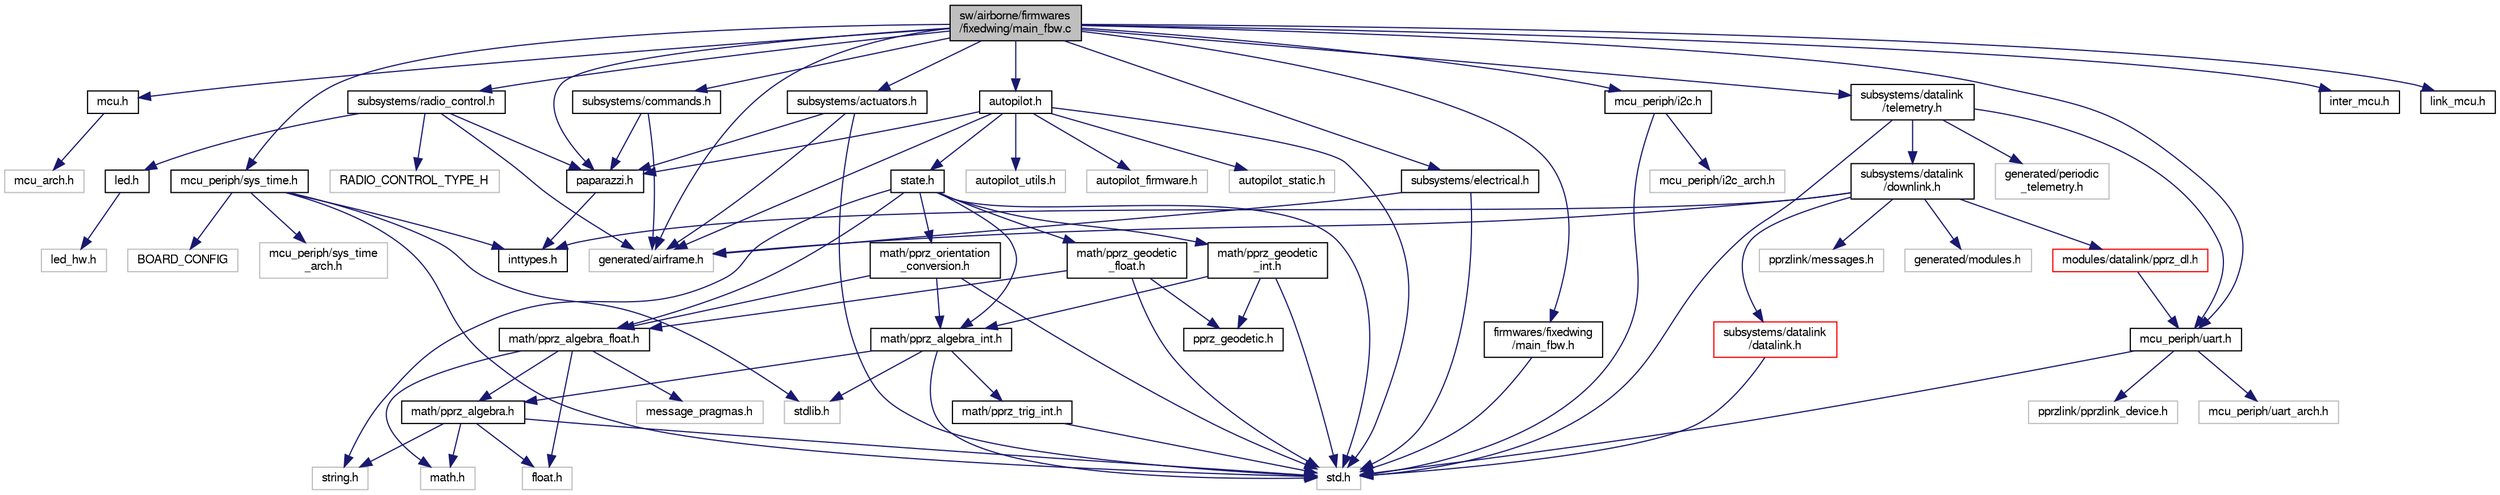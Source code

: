digraph "sw/airborne/firmwares/fixedwing/main_fbw.c"
{
  edge [fontname="FreeSans",fontsize="10",labelfontname="FreeSans",labelfontsize="10"];
  node [fontname="FreeSans",fontsize="10",shape=record];
  Node1 [label="sw/airborne/firmwares\l/fixedwing/main_fbw.c",height=0.2,width=0.4,color="black", fillcolor="grey75", style="filled", fontcolor="black"];
  Node1 -> Node2 [color="midnightblue",fontsize="10",style="solid",fontname="FreeSans"];
  Node2 [label="firmwares/fixedwing\l/main_fbw.h",height=0.2,width=0.4,color="black", fillcolor="white", style="filled",URL="$fixedwing_2main__fbw_8h.html",tooltip="FBW ( FlyByWire ) process API. "];
  Node2 -> Node3 [color="midnightblue",fontsize="10",style="solid",fontname="FreeSans"];
  Node3 [label="std.h",height=0.2,width=0.4,color="grey75", fillcolor="white", style="filled"];
  Node1 -> Node4 [color="midnightblue",fontsize="10",style="solid",fontname="FreeSans"];
  Node4 [label="generated/airframe.h",height=0.2,width=0.4,color="grey75", fillcolor="white", style="filled"];
  Node1 -> Node5 [color="midnightblue",fontsize="10",style="solid",fontname="FreeSans"];
  Node5 [label="mcu.h",height=0.2,width=0.4,color="black", fillcolor="white", style="filled",URL="$mcu_8h.html",tooltip="Arch independent mcu ( Micro Controller Unit ) utilities. "];
  Node5 -> Node6 [color="midnightblue",fontsize="10",style="solid",fontname="FreeSans"];
  Node6 [label="mcu_arch.h",height=0.2,width=0.4,color="grey75", fillcolor="white", style="filled"];
  Node1 -> Node7 [color="midnightblue",fontsize="10",style="solid",fontname="FreeSans"];
  Node7 [label="mcu_periph/sys_time.h",height=0.2,width=0.4,color="black", fillcolor="white", style="filled",URL="$sys__time_8h.html",tooltip="Architecture independent timing functions. "];
  Node7 -> Node8 [color="midnightblue",fontsize="10",style="solid",fontname="FreeSans"];
  Node8 [label="inttypes.h",height=0.2,width=0.4,color="black", fillcolor="white", style="filled",URL="$inttypes_8h.html"];
  Node7 -> Node9 [color="midnightblue",fontsize="10",style="solid",fontname="FreeSans"];
  Node9 [label="stdlib.h",height=0.2,width=0.4,color="grey75", fillcolor="white", style="filled"];
  Node7 -> Node3 [color="midnightblue",fontsize="10",style="solid",fontname="FreeSans"];
  Node7 -> Node10 [color="midnightblue",fontsize="10",style="solid",fontname="FreeSans"];
  Node10 [label="BOARD_CONFIG",height=0.2,width=0.4,color="grey75", fillcolor="white", style="filled"];
  Node7 -> Node11 [color="midnightblue",fontsize="10",style="solid",fontname="FreeSans"];
  Node11 [label="mcu_periph/sys_time\l_arch.h",height=0.2,width=0.4,color="grey75", fillcolor="white", style="filled"];
  Node1 -> Node12 [color="midnightblue",fontsize="10",style="solid",fontname="FreeSans"];
  Node12 [label="subsystems/commands.h",height=0.2,width=0.4,color="black", fillcolor="white", style="filled",URL="$commands_8h.html",tooltip="Hardware independent code for commands handling. "];
  Node12 -> Node13 [color="midnightblue",fontsize="10",style="solid",fontname="FreeSans"];
  Node13 [label="paparazzi.h",height=0.2,width=0.4,color="black", fillcolor="white", style="filled",URL="$paparazzi_8h.html"];
  Node13 -> Node8 [color="midnightblue",fontsize="10",style="solid",fontname="FreeSans"];
  Node12 -> Node4 [color="midnightblue",fontsize="10",style="solid",fontname="FreeSans"];
  Node1 -> Node14 [color="midnightblue",fontsize="10",style="solid",fontname="FreeSans"];
  Node14 [label="subsystems/actuators.h",height=0.2,width=0.4,color="black", fillcolor="white", style="filled",URL="$subsystems_2actuators_8h.html",tooltip="Hardware independent API for actuators (servos, motor controllers). "];
  Node14 -> Node13 [color="midnightblue",fontsize="10",style="solid",fontname="FreeSans"];
  Node14 -> Node3 [color="midnightblue",fontsize="10",style="solid",fontname="FreeSans"];
  Node14 -> Node4 [color="midnightblue",fontsize="10",style="solid",fontname="FreeSans"];
  Node1 -> Node15 [color="midnightblue",fontsize="10",style="solid",fontname="FreeSans"];
  Node15 [label="subsystems/electrical.h",height=0.2,width=0.4,color="black", fillcolor="white", style="filled",URL="$electrical_8h.html",tooltip="Interface for electrical status: supply voltage, current, battery status, etc. "];
  Node15 -> Node3 [color="midnightblue",fontsize="10",style="solid",fontname="FreeSans"];
  Node15 -> Node4 [color="midnightblue",fontsize="10",style="solid",fontname="FreeSans"];
  Node1 -> Node16 [color="midnightblue",fontsize="10",style="solid",fontname="FreeSans"];
  Node16 [label="subsystems/radio_control.h",height=0.2,width=0.4,color="black", fillcolor="white", style="filled",URL="$radio__control_8h.html"];
  Node16 -> Node17 [color="midnightblue",fontsize="10",style="solid",fontname="FreeSans"];
  Node17 [label="led.h",height=0.2,width=0.4,color="black", fillcolor="white", style="filled",URL="$led_8h.html",tooltip="arch independent LED (Light Emitting Diodes) API "];
  Node17 -> Node18 [color="midnightblue",fontsize="10",style="solid",fontname="FreeSans"];
  Node18 [label="led_hw.h",height=0.2,width=0.4,color="grey75", fillcolor="white", style="filled"];
  Node16 -> Node4 [color="midnightblue",fontsize="10",style="solid",fontname="FreeSans"];
  Node16 -> Node13 [color="midnightblue",fontsize="10",style="solid",fontname="FreeSans"];
  Node16 -> Node19 [color="midnightblue",fontsize="10",style="solid",fontname="FreeSans"];
  Node19 [label="RADIO_CONTROL_TYPE_H",height=0.2,width=0.4,color="grey75", fillcolor="white", style="filled"];
  Node1 -> Node20 [color="midnightblue",fontsize="10",style="solid",fontname="FreeSans"];
  Node20 [label="autopilot.h",height=0.2,width=0.4,color="black", fillcolor="white", style="filled",URL="$autopilot_8h.html",tooltip="Core autopilot interface common to all firmwares. "];
  Node20 -> Node3 [color="midnightblue",fontsize="10",style="solid",fontname="FreeSans"];
  Node20 -> Node13 [color="midnightblue",fontsize="10",style="solid",fontname="FreeSans"];
  Node20 -> Node4 [color="midnightblue",fontsize="10",style="solid",fontname="FreeSans"];
  Node20 -> Node21 [color="midnightblue",fontsize="10",style="solid",fontname="FreeSans"];
  Node21 [label="state.h",height=0.2,width=0.4,color="black", fillcolor="white", style="filled",URL="$state_8h.html",tooltip="API to get/set the generic vehicle states. "];
  Node21 -> Node22 [color="midnightblue",fontsize="10",style="solid",fontname="FreeSans"];
  Node22 [label="math/pprz_algebra_int.h",height=0.2,width=0.4,color="black", fillcolor="white", style="filled",URL="$pprz__algebra__int_8h.html",tooltip="Paparazzi fixed point algebra. "];
  Node22 -> Node3 [color="midnightblue",fontsize="10",style="solid",fontname="FreeSans"];
  Node22 -> Node23 [color="midnightblue",fontsize="10",style="solid",fontname="FreeSans"];
  Node23 [label="math/pprz_algebra.h",height=0.2,width=0.4,color="black", fillcolor="white", style="filled",URL="$pprz__algebra_8h.html",tooltip="Paparazzi generic algebra macros. "];
  Node23 -> Node24 [color="midnightblue",fontsize="10",style="solid",fontname="FreeSans"];
  Node24 [label="float.h",height=0.2,width=0.4,color="grey75", fillcolor="white", style="filled"];
  Node23 -> Node25 [color="midnightblue",fontsize="10",style="solid",fontname="FreeSans"];
  Node25 [label="string.h",height=0.2,width=0.4,color="grey75", fillcolor="white", style="filled"];
  Node23 -> Node3 [color="midnightblue",fontsize="10",style="solid",fontname="FreeSans"];
  Node23 -> Node26 [color="midnightblue",fontsize="10",style="solid",fontname="FreeSans"];
  Node26 [label="math.h",height=0.2,width=0.4,color="grey75", fillcolor="white", style="filled"];
  Node22 -> Node27 [color="midnightblue",fontsize="10",style="solid",fontname="FreeSans"];
  Node27 [label="math/pprz_trig_int.h",height=0.2,width=0.4,color="black", fillcolor="white", style="filled",URL="$pprz__trig__int_8h.html",tooltip="Paparazzi fixed point trig functions. "];
  Node27 -> Node3 [color="midnightblue",fontsize="10",style="solid",fontname="FreeSans"];
  Node22 -> Node9 [color="midnightblue",fontsize="10",style="solid",fontname="FreeSans"];
  Node21 -> Node28 [color="midnightblue",fontsize="10",style="solid",fontname="FreeSans"];
  Node28 [label="math/pprz_algebra_float.h",height=0.2,width=0.4,color="black", fillcolor="white", style="filled",URL="$pprz__algebra__float_8h.html",tooltip="Paparazzi floating point algebra. "];
  Node28 -> Node23 [color="midnightblue",fontsize="10",style="solid",fontname="FreeSans"];
  Node28 -> Node29 [color="midnightblue",fontsize="10",style="solid",fontname="FreeSans"];
  Node29 [label="message_pragmas.h",height=0.2,width=0.4,color="grey75", fillcolor="white", style="filled"];
  Node28 -> Node26 [color="midnightblue",fontsize="10",style="solid",fontname="FreeSans"];
  Node28 -> Node24 [color="midnightblue",fontsize="10",style="solid",fontname="FreeSans"];
  Node21 -> Node30 [color="midnightblue",fontsize="10",style="solid",fontname="FreeSans"];
  Node30 [label="math/pprz_geodetic\l_int.h",height=0.2,width=0.4,color="black", fillcolor="white", style="filled",URL="$pprz__geodetic__int_8h.html",tooltip="Paparazzi fixed point math for geodetic calculations. "];
  Node30 -> Node31 [color="midnightblue",fontsize="10",style="solid",fontname="FreeSans"];
  Node31 [label="pprz_geodetic.h",height=0.2,width=0.4,color="black", fillcolor="white", style="filled",URL="$pprz__geodetic_8h.html",tooltip="Paparazzi generic macros for geodetic calculations. "];
  Node30 -> Node3 [color="midnightblue",fontsize="10",style="solid",fontname="FreeSans"];
  Node30 -> Node22 [color="midnightblue",fontsize="10",style="solid",fontname="FreeSans"];
  Node21 -> Node32 [color="midnightblue",fontsize="10",style="solid",fontname="FreeSans"];
  Node32 [label="math/pprz_geodetic\l_float.h",height=0.2,width=0.4,color="black", fillcolor="white", style="filled",URL="$pprz__geodetic__float_8h.html",tooltip="Paparazzi floating point math for geodetic calculations. "];
  Node32 -> Node31 [color="midnightblue",fontsize="10",style="solid",fontname="FreeSans"];
  Node32 -> Node28 [color="midnightblue",fontsize="10",style="solid",fontname="FreeSans"];
  Node32 -> Node3 [color="midnightblue",fontsize="10",style="solid",fontname="FreeSans"];
  Node21 -> Node33 [color="midnightblue",fontsize="10",style="solid",fontname="FreeSans"];
  Node33 [label="math/pprz_orientation\l_conversion.h",height=0.2,width=0.4,color="black", fillcolor="white", style="filled",URL="$pprz__orientation__conversion_8h.html",tooltip="Generic orientation representation and conversions. "];
  Node33 -> Node22 [color="midnightblue",fontsize="10",style="solid",fontname="FreeSans"];
  Node33 -> Node28 [color="midnightblue",fontsize="10",style="solid",fontname="FreeSans"];
  Node33 -> Node3 [color="midnightblue",fontsize="10",style="solid",fontname="FreeSans"];
  Node21 -> Node3 [color="midnightblue",fontsize="10",style="solid",fontname="FreeSans"];
  Node21 -> Node25 [color="midnightblue",fontsize="10",style="solid",fontname="FreeSans"];
  Node20 -> Node34 [color="midnightblue",fontsize="10",style="solid",fontname="FreeSans"];
  Node34 [label="autopilot_utils.h",height=0.2,width=0.4,color="grey75", fillcolor="white", style="filled"];
  Node20 -> Node35 [color="midnightblue",fontsize="10",style="solid",fontname="FreeSans"];
  Node35 [label="autopilot_firmware.h",height=0.2,width=0.4,color="grey75", fillcolor="white", style="filled"];
  Node20 -> Node36 [color="midnightblue",fontsize="10",style="solid",fontname="FreeSans"];
  Node36 [label="autopilot_static.h",height=0.2,width=0.4,color="grey75", fillcolor="white", style="filled"];
  Node1 -> Node13 [color="midnightblue",fontsize="10",style="solid",fontname="FreeSans"];
  Node1 -> Node37 [color="midnightblue",fontsize="10",style="solid",fontname="FreeSans"];
  Node37 [label="mcu_periph/i2c.h",height=0.2,width=0.4,color="black", fillcolor="white", style="filled",URL="$i2c_8h.html",tooltip="Architecture independent I2C (Inter-Integrated Circuit Bus) API. "];
  Node37 -> Node3 [color="midnightblue",fontsize="10",style="solid",fontname="FreeSans"];
  Node37 -> Node38 [color="midnightblue",fontsize="10",style="solid",fontname="FreeSans"];
  Node38 [label="mcu_periph/i2c_arch.h",height=0.2,width=0.4,color="grey75", fillcolor="white", style="filled"];
  Node1 -> Node39 [color="midnightblue",fontsize="10",style="solid",fontname="FreeSans"];
  Node39 [label="mcu_periph/uart.h",height=0.2,width=0.4,color="black", fillcolor="white", style="filled",URL="$uart_8h.html",tooltip="arch independent UART (Universal Asynchronous Receiver/Transmitter) API "];
  Node39 -> Node40 [color="midnightblue",fontsize="10",style="solid",fontname="FreeSans"];
  Node40 [label="mcu_periph/uart_arch.h",height=0.2,width=0.4,color="grey75", fillcolor="white", style="filled"];
  Node39 -> Node41 [color="midnightblue",fontsize="10",style="solid",fontname="FreeSans"];
  Node41 [label="pprzlink/pprzlink_device.h",height=0.2,width=0.4,color="grey75", fillcolor="white", style="filled"];
  Node39 -> Node3 [color="midnightblue",fontsize="10",style="solid",fontname="FreeSans"];
  Node1 -> Node42 [color="midnightblue",fontsize="10",style="solid",fontname="FreeSans"];
  Node42 [label="subsystems/datalink\l/telemetry.h",height=0.2,width=0.4,color="black", fillcolor="white", style="filled",URL="$telemetry_8h.html",tooltip="Periodic telemetry system header (includes downlink utility and generated code). "];
  Node42 -> Node3 [color="midnightblue",fontsize="10",style="solid",fontname="FreeSans"];
  Node42 -> Node39 [color="midnightblue",fontsize="10",style="solid",fontname="FreeSans"];
  Node42 -> Node43 [color="midnightblue",fontsize="10",style="solid",fontname="FreeSans"];
  Node43 [label="generated/periodic\l_telemetry.h",height=0.2,width=0.4,color="grey75", fillcolor="white", style="filled"];
  Node42 -> Node44 [color="midnightblue",fontsize="10",style="solid",fontname="FreeSans"];
  Node44 [label="subsystems/datalink\l/downlink.h",height=0.2,width=0.4,color="black", fillcolor="white", style="filled",URL="$downlink_8h.html",tooltip="Common code for AP and FBW telemetry. "];
  Node44 -> Node8 [color="midnightblue",fontsize="10",style="solid",fontname="FreeSans"];
  Node44 -> Node4 [color="midnightblue",fontsize="10",style="solid",fontname="FreeSans"];
  Node44 -> Node45 [color="midnightblue",fontsize="10",style="solid",fontname="FreeSans"];
  Node45 [label="generated/modules.h",height=0.2,width=0.4,color="grey75", fillcolor="white", style="filled"];
  Node44 -> Node46 [color="midnightblue",fontsize="10",style="solid",fontname="FreeSans"];
  Node46 [label="pprzlink/messages.h",height=0.2,width=0.4,color="grey75", fillcolor="white", style="filled"];
  Node44 -> Node47 [color="midnightblue",fontsize="10",style="solid",fontname="FreeSans"];
  Node47 [label="subsystems/datalink\l/datalink.h",height=0.2,width=0.4,color="red", fillcolor="white", style="filled",URL="$datalink_8h.html",tooltip="Handling of messages coming from ground and other A/Cs. "];
  Node47 -> Node3 [color="midnightblue",fontsize="10",style="solid",fontname="FreeSans"];
  Node44 -> Node48 [color="midnightblue",fontsize="10",style="solid",fontname="FreeSans"];
  Node48 [label="modules/datalink/pprz_dl.h",height=0.2,width=0.4,color="red", fillcolor="white", style="filled",URL="$pprz__dl_8h.html",tooltip="Datalink using PPRZ protocol. "];
  Node48 -> Node39 [color="midnightblue",fontsize="10",style="solid",fontname="FreeSans"];
  Node1 -> Node49 [color="midnightblue",fontsize="10",style="solid",fontname="FreeSans"];
  Node49 [label="inter_mcu.h",height=0.2,width=0.4,color="black", fillcolor="white", style="filled",URL="$inter__mcu_8h.html",tooltip="Communication between fbw and ap processes. "];
  Node1 -> Node50 [color="midnightblue",fontsize="10",style="solid",fontname="FreeSans"];
  Node50 [label="link_mcu.h",height=0.2,width=0.4,color="black", fillcolor="white", style="filled",URL="$link__mcu_8h.html",tooltip="Common transport functions for the communication between FBW and AP. "];
}
